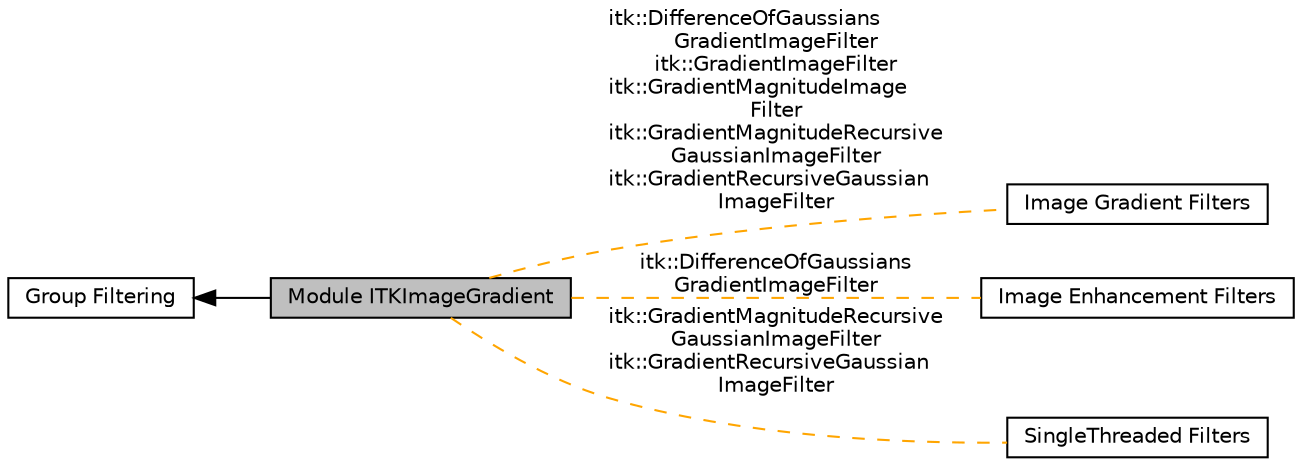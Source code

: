digraph "Module ITKImageGradient"
{
  edge [fontname="Helvetica",fontsize="10",labelfontname="Helvetica",labelfontsize="10"];
  node [fontname="Helvetica",fontsize="10",shape=box];
  rankdir=LR;
  Node4 [label="Image Gradient Filters",height=0.2,width=0.4,color="black", fillcolor="white", style="filled",URL="$group__GradientFilters.html",tooltip=" "];
  Node2 [label="Group Filtering",height=0.2,width=0.4,color="black", fillcolor="white", style="filled",URL="$group__Group-Filtering.html",tooltip=" "];
  Node1 [label="Module ITKImageGradient",height=0.2,width=0.4,color="black", fillcolor="grey75", style="filled", fontcolor="black",tooltip=" "];
  Node3 [label="Image Enhancement Filters",height=0.2,width=0.4,color="black", fillcolor="white", style="filled",URL="$group__ImageEnhancement.html",tooltip=" "];
  Node5 [label="SingleThreaded Filters",height=0.2,width=0.4,color="black", fillcolor="white", style="filled",URL="$group__SingleThreaded.html",tooltip=" "];
  Node2->Node1 [shape=plaintext, dir="back", style="solid"];
  Node1->Node3 [shape=plaintext, label="itk::DifferenceOfGaussians\lGradientImageFilter", color="orange", dir="none", style="dashed"];
  Node1->Node4 [shape=plaintext, label="itk::DifferenceOfGaussians\lGradientImageFilter\nitk::GradientImageFilter\nitk::GradientMagnitudeImage\lFilter\nitk::GradientMagnitudeRecursive\lGaussianImageFilter\nitk::GradientRecursiveGaussian\lImageFilter", color="orange", dir="none", style="dashed"];
  Node1->Node5 [shape=plaintext, label="itk::GradientMagnitudeRecursive\lGaussianImageFilter\nitk::GradientRecursiveGaussian\lImageFilter", color="orange", dir="none", style="dashed"];
}
